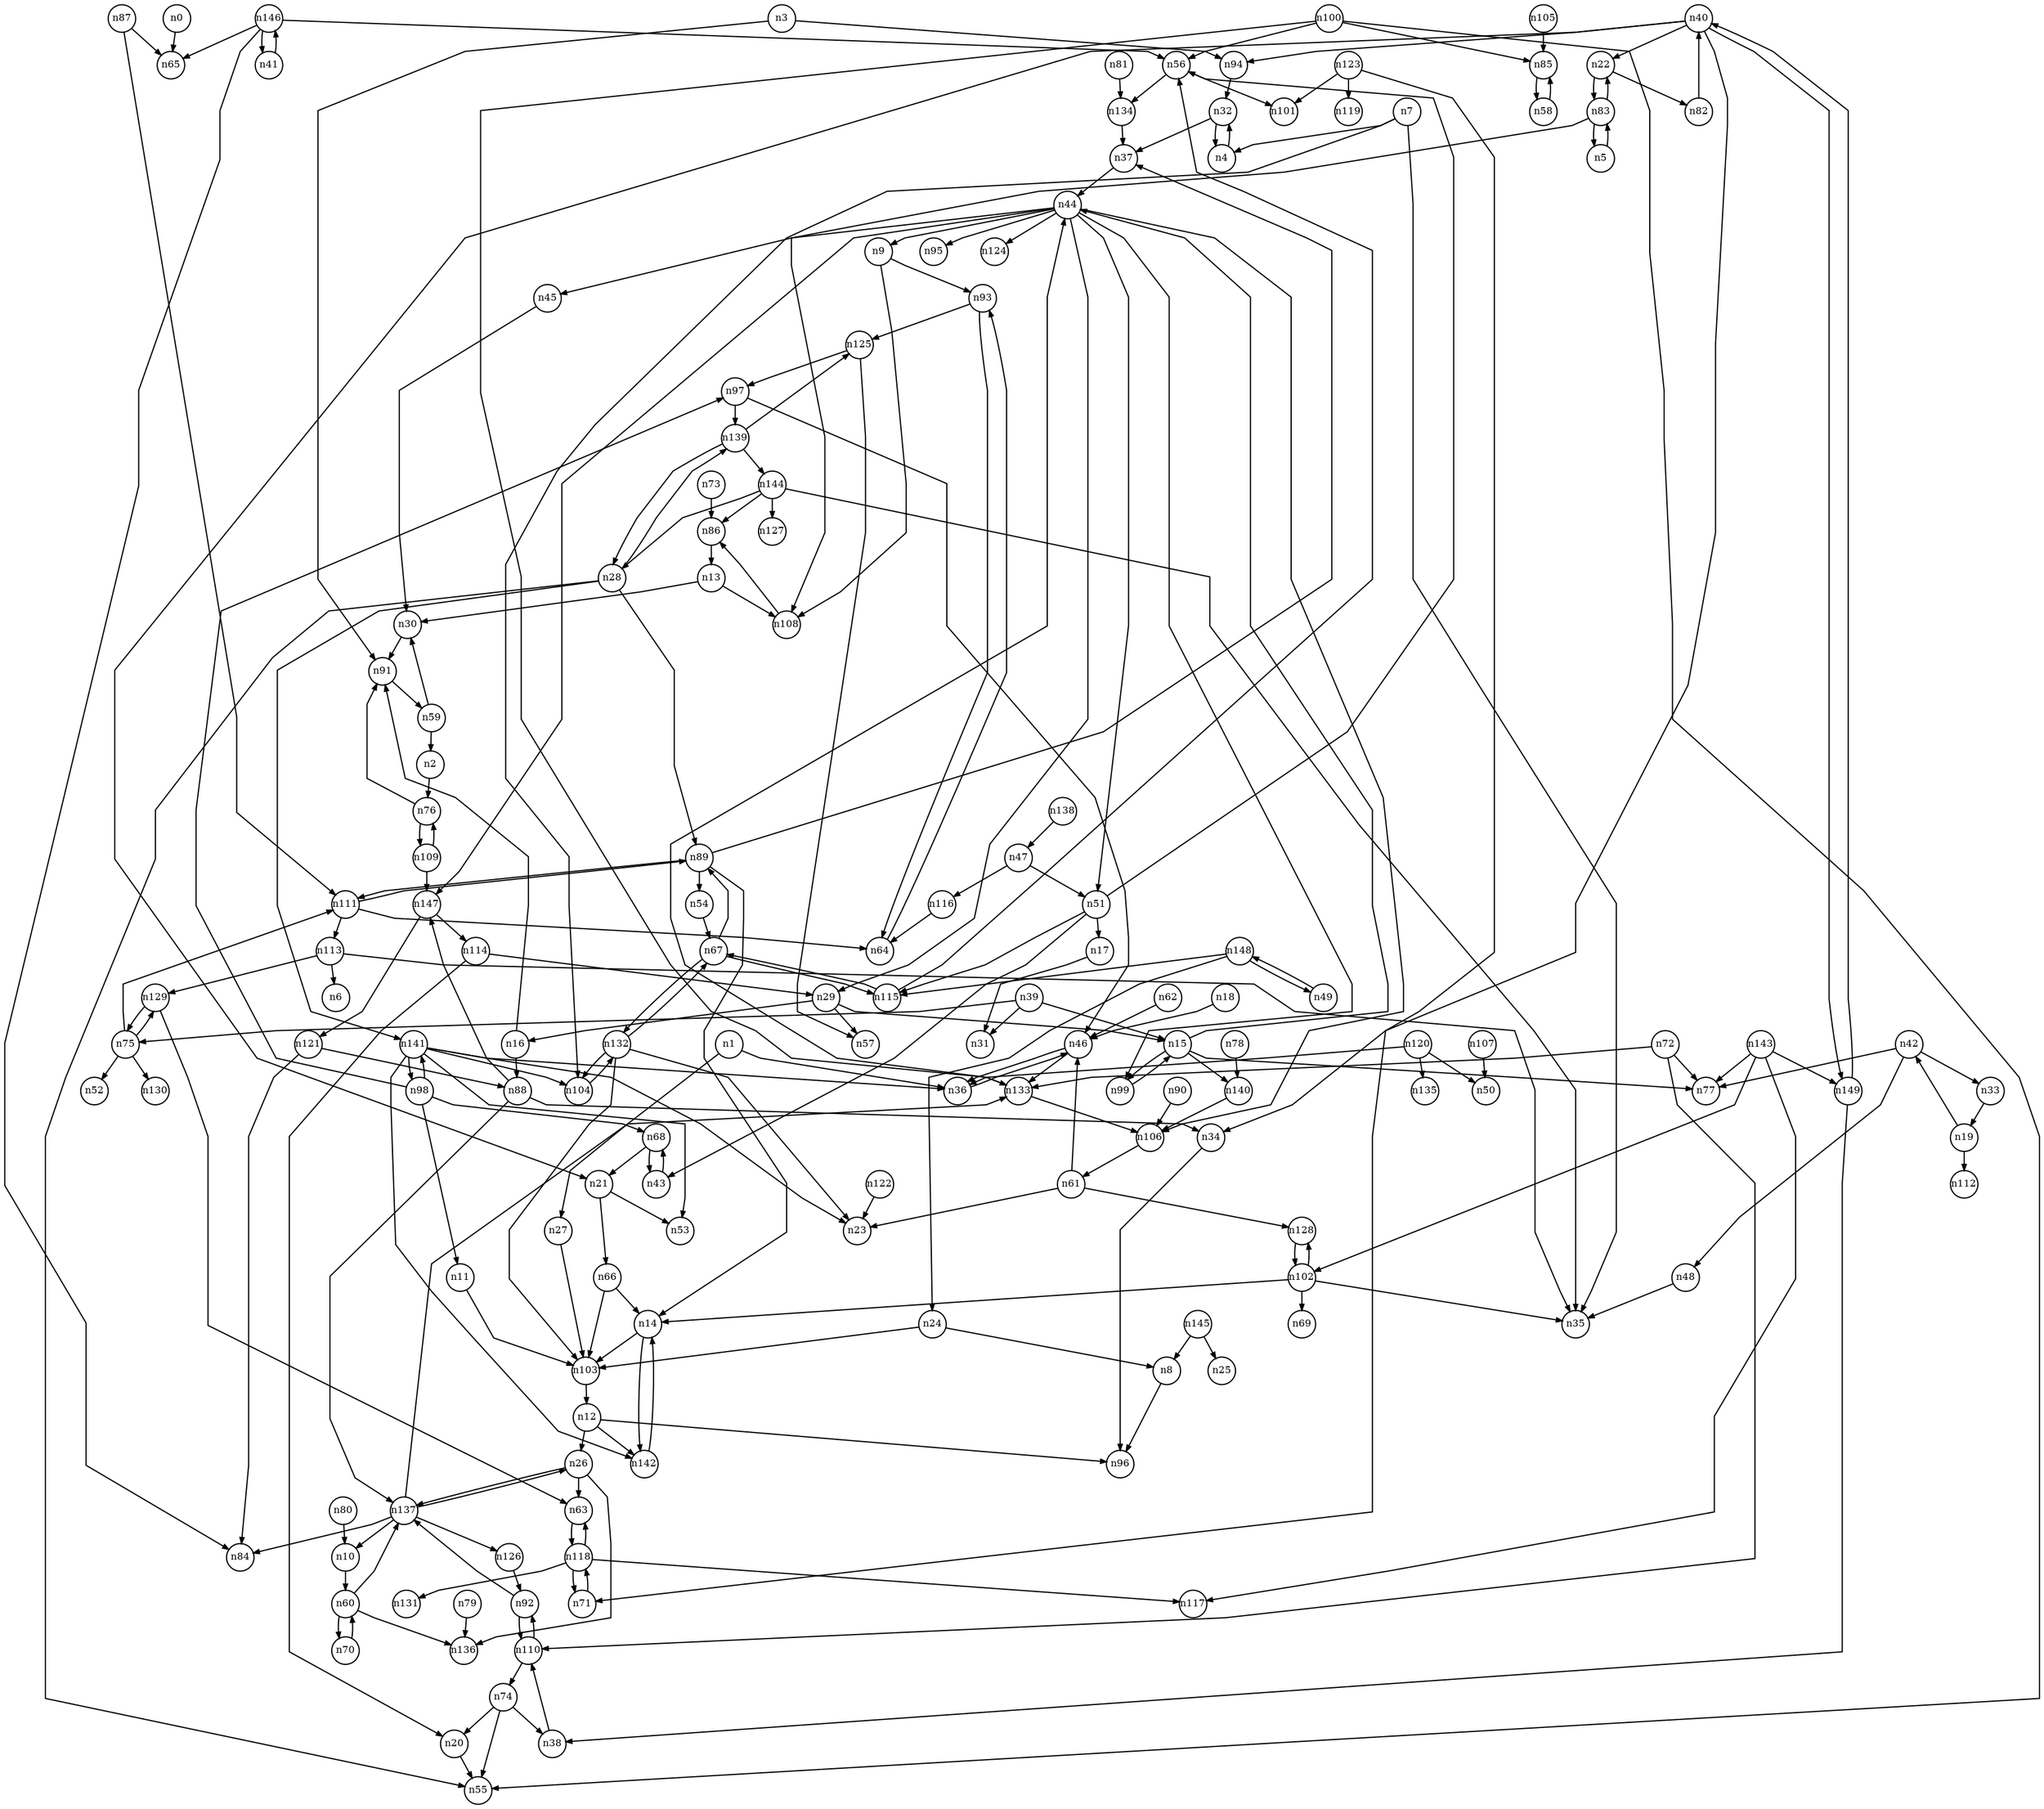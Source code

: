 digraph G{
splines=polyline;
ranksep=0.22;
nodesep=0.22;
nodesize=0.32;
fontsize=8
edge [arrowsize=0.5]
node [fontsize=8 shape=circle width=0.32 fixedsize=shape];

n0 -> n65
n27 -> n103
n1 -> n27
n1 -> n36
n36 -> n46
n76 -> n91
n76 -> n109
n2 -> n76
n91 -> n59
n3 -> n91
n3 -> n94
n94 -> n32
n32 -> n37
n32 -> n4
n4 -> n32
n7 -> n4
n7 -> n35
n7 -> n104
n104 -> n132
n8 -> n96
n93 -> n64
n93 -> n125
n9 -> n93
n9 -> n108
n108 -> n86
n103 -> n12
n11 -> n103
n26 -> n63
n26 -> n136
n26 -> n137
n12 -> n26
n12 -> n96
n12 -> n142
n142 -> n14
n30 -> n91
n13 -> n30
n13 -> n108
n14 -> n103
n14 -> n142
n15 -> n77
n15 -> n99
n15 -> n140
n15 -> n44
n99 -> n15
n140 -> n106
n88 -> n34
n88 -> n137
n88 -> n147
n16 -> n88
n16 -> n91
n17 -> n31
n46 -> n36
n46 -> n133
n18 -> n46
n42 -> n33
n42 -> n48
n42 -> n77
n19 -> n42
n19 -> n112
n20 -> n55
n21 -> n53
n21 -> n66
n66 -> n14
n66 -> n103
n82 -> n40
n22 -> n82
n22 -> n83
n24 -> n8
n24 -> n103
n63 -> n118
n28 -> n55
n28 -> n89
n28 -> n139
n28 -> n141
n89 -> n14
n89 -> n37
n89 -> n54
n89 -> n111
n139 -> n125
n139 -> n144
n139 -> n28
n141 -> n23
n141 -> n36
n141 -> n53
n141 -> n104
n141 -> n142
n141 -> n98
n29 -> n15
n29 -> n16
n29 -> n57
n37 -> n44
n34 -> n96
n39 -> n15
n39 -> n31
n39 -> n75
n75 -> n52
n75 -> n111
n75 -> n130
n75 -> n129
n40 -> n21
n40 -> n22
n40 -> n34
n40 -> n94
n40 -> n149
n149 -> n38
n149 -> n40
n146 -> n56
n146 -> n65
n146 -> n84
n146 -> n41
n41 -> n146
n33 -> n19
n48 -> n35
n44 -> n9
n44 -> n29
n44 -> n45
n44 -> n51
n44 -> n95
n44 -> n99
n44 -> n106
n44 -> n124
n44 -> n147
n45 -> n30
n51 -> n17
n51 -> n43
n51 -> n56
n51 -> n115
n106 -> n61
n147 -> n114
n147 -> n121
n133 -> n106
n133 -> n44
n47 -> n51
n47 -> n116
n116 -> n64
n43 -> n68
n56 -> n101
n56 -> n134
n115 -> n56
n115 -> n67
n134 -> n37
n59 -> n30
n59 -> n2
n70 -> n60
n60 -> n70
n60 -> n136
n60 -> n137
n137 -> n10
n137 -> n26
n137 -> n84
n137 -> n133
n137 -> n126
n61 -> n23
n61 -> n46
n61 -> n128
n128 -> n102
n62 -> n46
n67 -> n89
n67 -> n115
n67 -> n132
n132 -> n23
n132 -> n103
n132 -> n104
n132 -> n67
n68 -> n21
n68 -> n43
n118 -> n63
n118 -> n117
n118 -> n131
n118 -> n71
n71 -> n118
n72 -> n77
n72 -> n110
n72 -> n133
n110 -> n74
n110 -> n92
n86 -> n13
n73 -> n86
n74 -> n20
n74 -> n38
n74 -> n55
n38 -> n110
n111 -> n64
n111 -> n113
n111 -> n89
n78 -> n140
n79 -> n136
n10 -> n60
n80 -> n10
n81 -> n134
n5 -> n83
n83 -> n5
n83 -> n22
n83 -> n108
n58 -> n85
n85 -> n58
n87 -> n65
n87 -> n111
n54 -> n67
n90 -> n106
n92 -> n110
n92 -> n137
n64 -> n93
n125 -> n57
n125 -> n97
n97 -> n46
n97 -> n139
n98 -> n11
n98 -> n68
n98 -> n97
n98 -> n141
n100 -> n55
n100 -> n56
n100 -> n85
n100 -> n133
n102 -> n14
n102 -> n35
n102 -> n69
n102 -> n128
n105 -> n85
n107 -> n50
n109 -> n76
n109 -> n147
n113 -> n6
n113 -> n35
n113 -> n129
n114 -> n20
n114 -> n29
n120 -> n36
n120 -> n50
n120 -> n135
n121 -> n84
n121 -> n88
n122 -> n23
n123 -> n71
n123 -> n101
n123 -> n119
n126 -> n92
n129 -> n63
n129 -> n75
n138 -> n47
n144 -> n35
n144 -> n86
n144 -> n127
n144 -> n28
n143 -> n77
n143 -> n102
n143 -> n117
n143 -> n149
n145 -> n8
n145 -> n25
n148 -> n24
n148 -> n49
n148 -> n115
n49 -> n148
}
